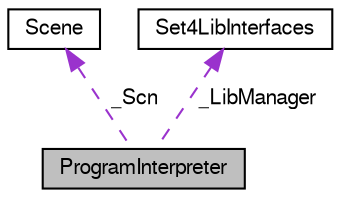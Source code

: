 digraph "ProgramInterpreter"
{
  edge [fontname="FreeSans",fontsize="10",labelfontname="FreeSans",labelfontsize="10"];
  node [fontname="FreeSans",fontsize="10",shape=record];
  Node1 [label="ProgramInterpreter",height=0.2,width=0.4,color="black", fillcolor="grey75", style="filled", fontcolor="black"];
  Node2 -> Node1 [dir="back",color="darkorchid3",fontsize="10",style="dashed",label=" _Scn" ,fontname="FreeSans"];
  Node2 [label="Scene",height=0.2,width=0.4,color="black", fillcolor="white", style="filled",URL="$classScene.html",tooltip="Klasa modelujaca Scene, czyli zbior obiektow mobilnych. "];
  Node3 -> Node1 [dir="back",color="darkorchid3",fontsize="10",style="dashed",label=" _LibManager" ,fontname="FreeSans"];
  Node3 [label="Set4LibInterfaces",height=0.2,width=0.4,color="black", fillcolor="white", style="filled",URL="$classSet4LibInterfaces.html",tooltip="Klasa modelujaca zbior interfejsow do wtyczek. "];
}
